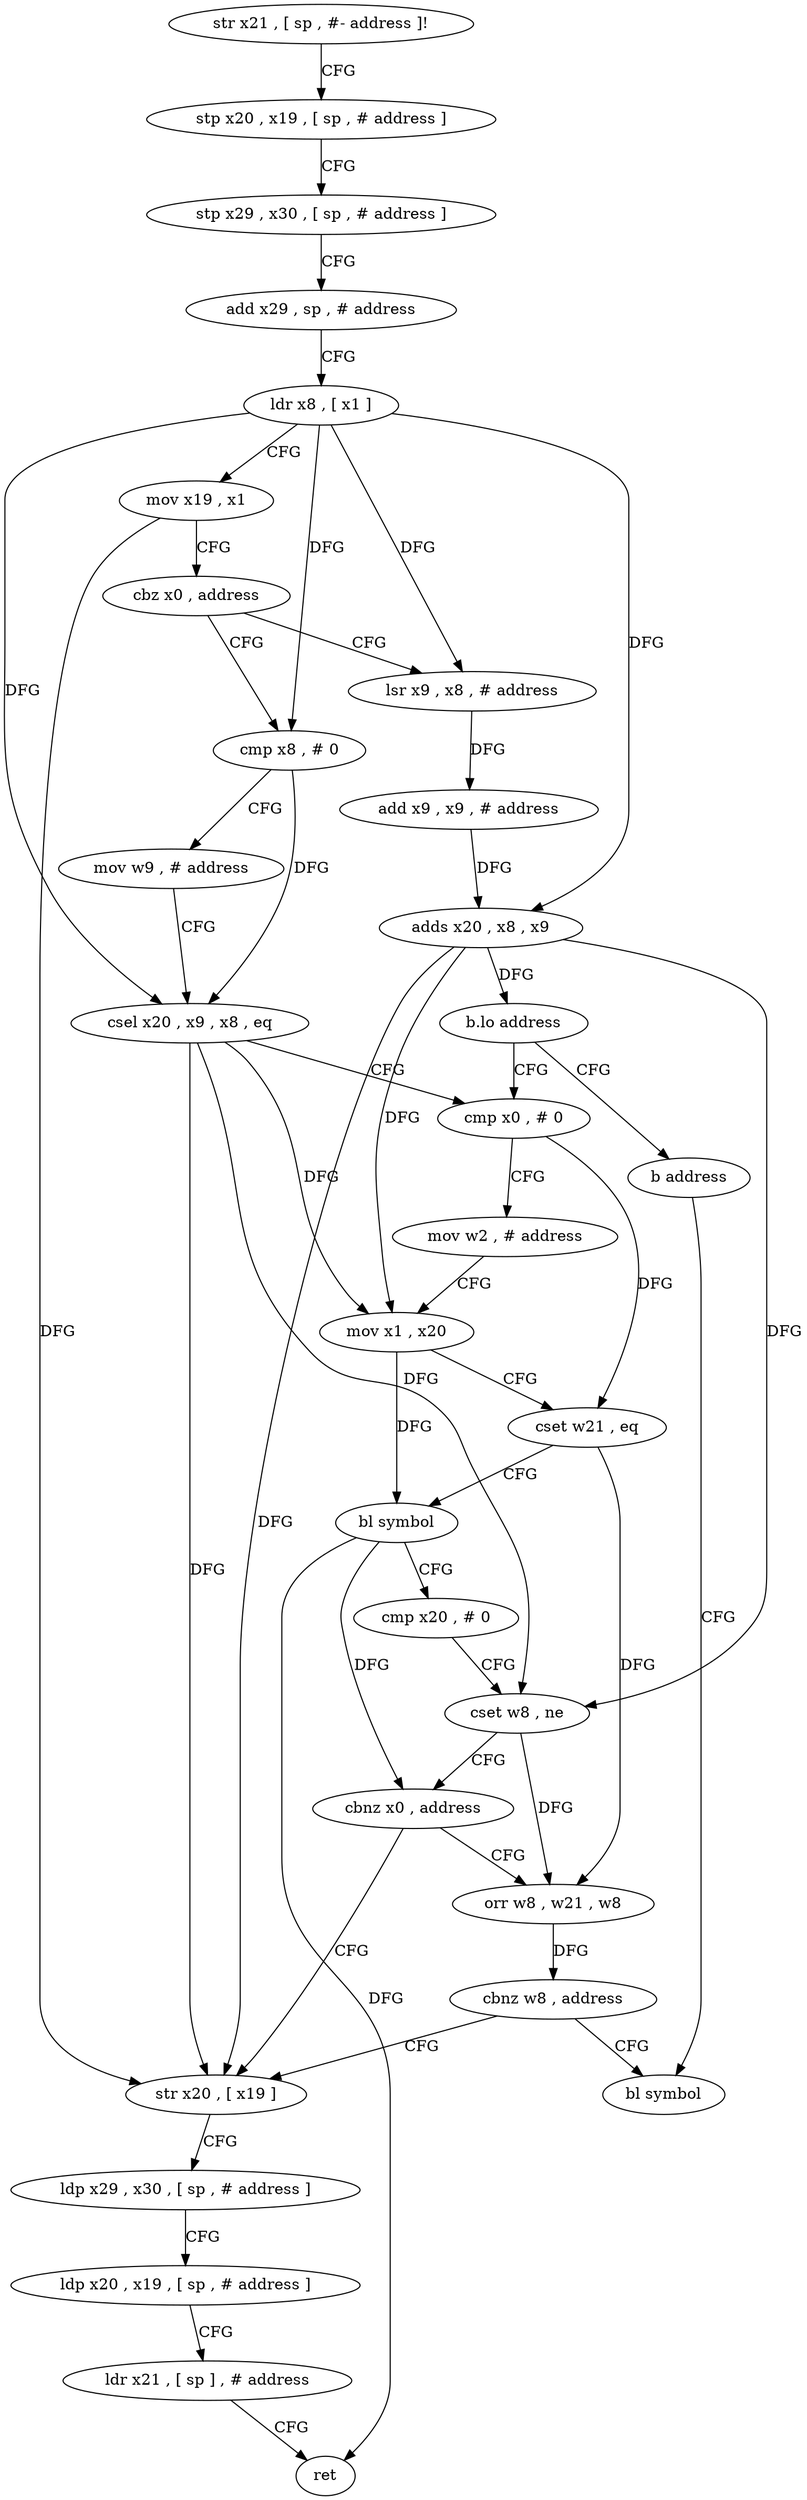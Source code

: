 digraph "func" {
"4216412" [label = "str x21 , [ sp , #- address ]!" ]
"4216416" [label = "stp x20 , x19 , [ sp , # address ]" ]
"4216420" [label = "stp x29 , x30 , [ sp , # address ]" ]
"4216424" [label = "add x29 , sp , # address" ]
"4216428" [label = "ldr x8 , [ x1 ]" ]
"4216432" [label = "mov x19 , x1" ]
"4216436" [label = "cbz x0 , address" ]
"4216460" [label = "cmp x8 , # 0" ]
"4216440" [label = "lsr x9 , x8 , # address" ]
"4216464" [label = "mov w9 , # address" ]
"4216468" [label = "csel x20 , x9 , x8 , eq" ]
"4216472" [label = "cmp x0 , # 0" ]
"4216444" [label = "add x9 , x9 , # address" ]
"4216448" [label = "adds x20 , x8 , x9" ]
"4216452" [label = "b.lo address" ]
"4216456" [label = "b address" ]
"4216512" [label = "str x20 , [ x19 ]" ]
"4216516" [label = "ldp x29 , x30 , [ sp , # address ]" ]
"4216520" [label = "ldp x20 , x19 , [ sp , # address ]" ]
"4216524" [label = "ldr x21 , [ sp ] , # address" ]
"4216528" [label = "ret" ]
"4216504" [label = "orr w8 , w21 , w8" ]
"4216508" [label = "cbnz w8 , address" ]
"4216532" [label = "bl symbol" ]
"4216476" [label = "mov w2 , # address" ]
"4216480" [label = "mov x1 , x20" ]
"4216484" [label = "cset w21 , eq" ]
"4216488" [label = "bl symbol" ]
"4216492" [label = "cmp x20 , # 0" ]
"4216496" [label = "cset w8 , ne" ]
"4216500" [label = "cbnz x0 , address" ]
"4216412" -> "4216416" [ label = "CFG" ]
"4216416" -> "4216420" [ label = "CFG" ]
"4216420" -> "4216424" [ label = "CFG" ]
"4216424" -> "4216428" [ label = "CFG" ]
"4216428" -> "4216432" [ label = "CFG" ]
"4216428" -> "4216460" [ label = "DFG" ]
"4216428" -> "4216440" [ label = "DFG" ]
"4216428" -> "4216448" [ label = "DFG" ]
"4216428" -> "4216468" [ label = "DFG" ]
"4216432" -> "4216436" [ label = "CFG" ]
"4216432" -> "4216512" [ label = "DFG" ]
"4216436" -> "4216460" [ label = "CFG" ]
"4216436" -> "4216440" [ label = "CFG" ]
"4216460" -> "4216464" [ label = "CFG" ]
"4216460" -> "4216468" [ label = "DFG" ]
"4216440" -> "4216444" [ label = "DFG" ]
"4216464" -> "4216468" [ label = "CFG" ]
"4216468" -> "4216472" [ label = "CFG" ]
"4216468" -> "4216480" [ label = "DFG" ]
"4216468" -> "4216496" [ label = "DFG" ]
"4216468" -> "4216512" [ label = "DFG" ]
"4216472" -> "4216476" [ label = "CFG" ]
"4216472" -> "4216484" [ label = "DFG" ]
"4216444" -> "4216448" [ label = "DFG" ]
"4216448" -> "4216452" [ label = "DFG" ]
"4216448" -> "4216480" [ label = "DFG" ]
"4216448" -> "4216496" [ label = "DFG" ]
"4216448" -> "4216512" [ label = "DFG" ]
"4216452" -> "4216472" [ label = "CFG" ]
"4216452" -> "4216456" [ label = "CFG" ]
"4216456" -> "4216532" [ label = "CFG" ]
"4216512" -> "4216516" [ label = "CFG" ]
"4216516" -> "4216520" [ label = "CFG" ]
"4216520" -> "4216524" [ label = "CFG" ]
"4216524" -> "4216528" [ label = "CFG" ]
"4216504" -> "4216508" [ label = "DFG" ]
"4216508" -> "4216532" [ label = "CFG" ]
"4216508" -> "4216512" [ label = "CFG" ]
"4216476" -> "4216480" [ label = "CFG" ]
"4216480" -> "4216484" [ label = "CFG" ]
"4216480" -> "4216488" [ label = "DFG" ]
"4216484" -> "4216488" [ label = "CFG" ]
"4216484" -> "4216504" [ label = "DFG" ]
"4216488" -> "4216492" [ label = "CFG" ]
"4216488" -> "4216500" [ label = "DFG" ]
"4216488" -> "4216528" [ label = "DFG" ]
"4216492" -> "4216496" [ label = "CFG" ]
"4216496" -> "4216500" [ label = "CFG" ]
"4216496" -> "4216504" [ label = "DFG" ]
"4216500" -> "4216512" [ label = "CFG" ]
"4216500" -> "4216504" [ label = "CFG" ]
}
